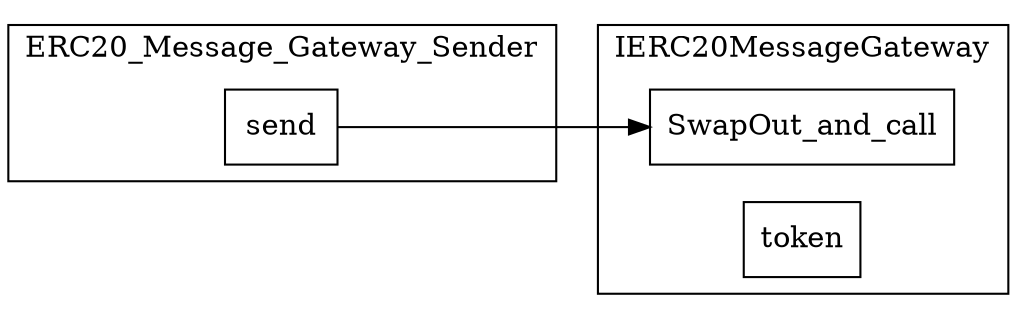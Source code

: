 strict digraph {
rankdir="LR"
node [shape=box]
subgraph cluster_41_ERC20_Message_Gateway_Sender {
label = "ERC20_Message_Gateway_Sender"
"41_send" [label="send"]
}subgraph cluster_62_IERC20MessageGateway {
label = "IERC20MessageGateway"
"62_SwapOut_and_call" [label="SwapOut_and_call"]
"62_token" [label="token"]
}subgraph cluster_solidity {
label = "[Solidity]"
}"41_send" -> "62_SwapOut_and_call"
}